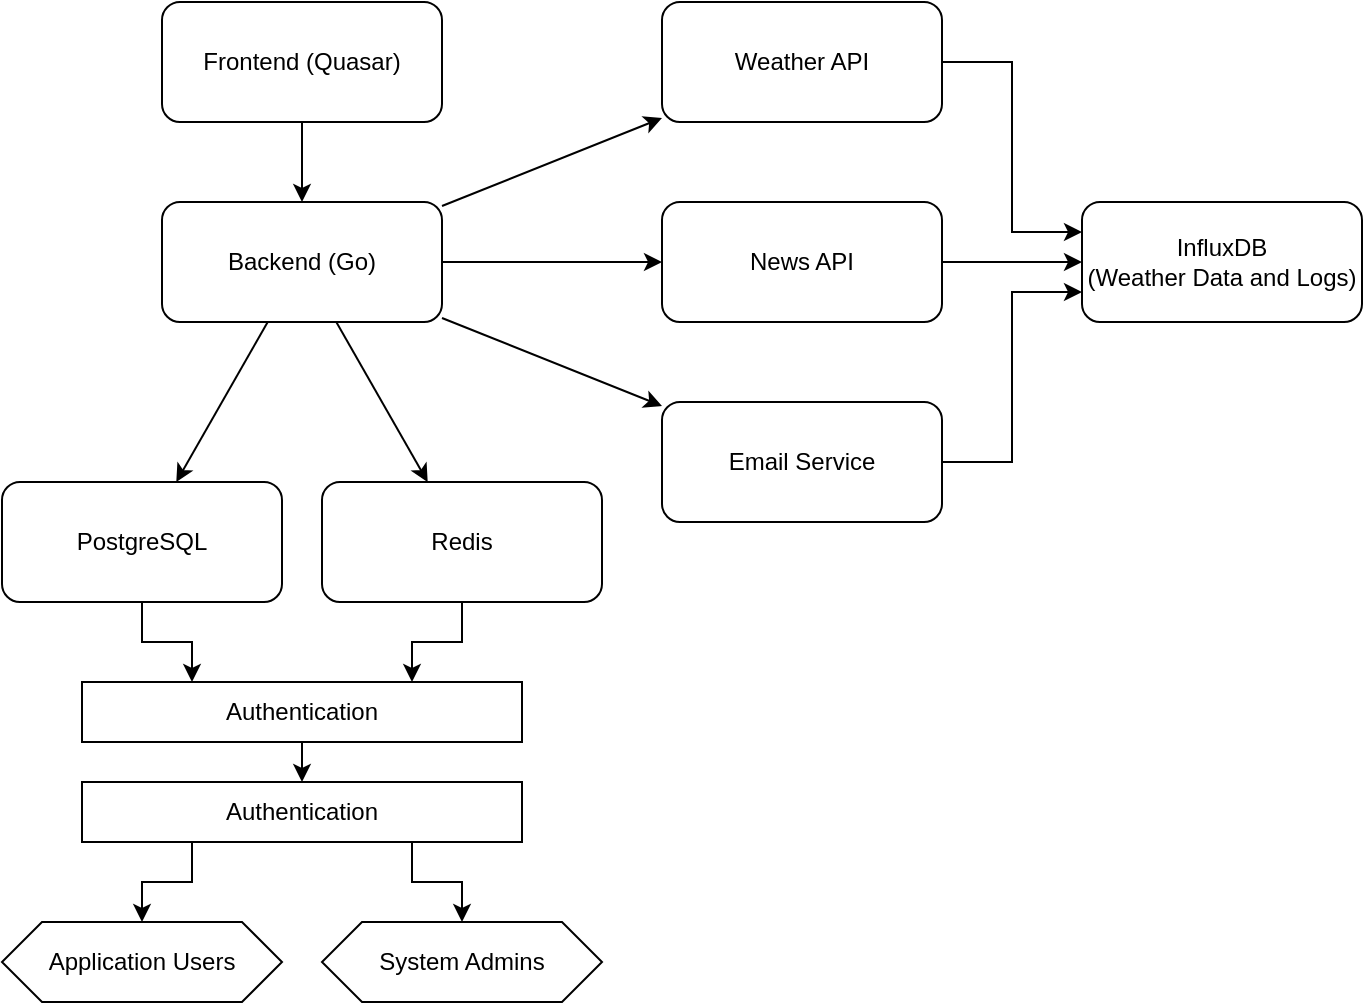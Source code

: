 <mxfile version="20.8.10" type="device"><diagram name="Architecture Diagram" id="8VjuTcYlFBocSI2fhja5"><mxGraphModel dx="453" dy="678" grid="1" gridSize="10" guides="1" tooltips="1" connect="1" arrows="1" fold="1" page="1" pageScale="1" pageWidth="827" pageHeight="1169" math="0" shadow="0"><root><mxCell id="0"/><mxCell id="1" parent="0"/><mxCell id="R90wenoYpOl9yUq2wvP9-2" value="Frontend (Quasar)" style="rounded=1;whiteSpace=wrap;html=1;" parent="1" vertex="1"><mxGeometry x="200" y="40" width="140" height="60" as="geometry"/></mxCell><mxCell id="R90wenoYpOl9yUq2wvP9-3" value="Backend (Go)" style="rounded=1;whiteSpace=wrap;html=1;" parent="1" vertex="1"><mxGeometry x="200" y="140" width="140" height="60" as="geometry"/></mxCell><mxCell id="MNtUom8S-0XrOwWx2jEr-8" style="edgeStyle=orthogonalEdgeStyle;rounded=0;orthogonalLoop=1;jettySize=auto;html=1;exitX=0.5;exitY=1;exitDx=0;exitDy=0;entryX=0.25;entryY=0;entryDx=0;entryDy=0;" edge="1" parent="1" source="R90wenoYpOl9yUq2wvP9-4" target="MNtUom8S-0XrOwWx2jEr-7"><mxGeometry relative="1" as="geometry"/></mxCell><mxCell id="R90wenoYpOl9yUq2wvP9-4" value="PostgreSQL" style="rounded=1;whiteSpace=wrap;html=1;" parent="1" vertex="1"><mxGeometry x="120" y="280" width="140" height="60" as="geometry"/></mxCell><mxCell id="MNtUom8S-0XrOwWx2jEr-9" style="edgeStyle=orthogonalEdgeStyle;rounded=0;orthogonalLoop=1;jettySize=auto;html=1;exitX=0.5;exitY=1;exitDx=0;exitDy=0;entryX=0.75;entryY=0;entryDx=0;entryDy=0;" edge="1" parent="1" source="R90wenoYpOl9yUq2wvP9-5" target="MNtUom8S-0XrOwWx2jEr-7"><mxGeometry relative="1" as="geometry"/></mxCell><mxCell id="R90wenoYpOl9yUq2wvP9-5" value="Redis" style="rounded=1;whiteSpace=wrap;html=1;" parent="1" vertex="1"><mxGeometry x="280" y="280" width="140" height="60" as="geometry"/></mxCell><mxCell id="MNtUom8S-0XrOwWx2jEr-17" style="edgeStyle=orthogonalEdgeStyle;rounded=0;orthogonalLoop=1;jettySize=auto;html=1;exitX=1;exitY=0.5;exitDx=0;exitDy=0;entryX=0;entryY=0.25;entryDx=0;entryDy=0;" edge="1" parent="1" source="R90wenoYpOl9yUq2wvP9-6" target="MNtUom8S-0XrOwWx2jEr-16"><mxGeometry relative="1" as="geometry"/></mxCell><mxCell id="R90wenoYpOl9yUq2wvP9-6" value="Weather API" style="rounded=1;whiteSpace=wrap;html=1;" parent="1" vertex="1"><mxGeometry x="450" y="40" width="140" height="60" as="geometry"/></mxCell><mxCell id="MNtUom8S-0XrOwWx2jEr-18" style="edgeStyle=orthogonalEdgeStyle;rounded=0;orthogonalLoop=1;jettySize=auto;html=1;exitX=1;exitY=0.5;exitDx=0;exitDy=0;entryX=0;entryY=0.5;entryDx=0;entryDy=0;" edge="1" parent="1" source="R90wenoYpOl9yUq2wvP9-7" target="MNtUom8S-0XrOwWx2jEr-16"><mxGeometry relative="1" as="geometry"/></mxCell><mxCell id="R90wenoYpOl9yUq2wvP9-7" value="News API" style="rounded=1;whiteSpace=wrap;html=1;" parent="1" vertex="1"><mxGeometry x="450" y="140" width="140" height="60" as="geometry"/></mxCell><mxCell id="MNtUom8S-0XrOwWx2jEr-19" style="edgeStyle=orthogonalEdgeStyle;rounded=0;orthogonalLoop=1;jettySize=auto;html=1;exitX=1;exitY=0.5;exitDx=0;exitDy=0;entryX=0;entryY=0.75;entryDx=0;entryDy=0;" edge="1" parent="1" source="R90wenoYpOl9yUq2wvP9-8" target="MNtUom8S-0XrOwWx2jEr-16"><mxGeometry relative="1" as="geometry"/></mxCell><mxCell id="R90wenoYpOl9yUq2wvP9-8" value="Email Service" style="rounded=1;whiteSpace=wrap;html=1;" parent="1" vertex="1"><mxGeometry x="450" y="240" width="140" height="60" as="geometry"/></mxCell><mxCell id="R90wenoYpOl9yUq2wvP9-10" parent="1" source="R90wenoYpOl9yUq2wvP9-2" target="R90wenoYpOl9yUq2wvP9-3" edge="1"><mxGeometry relative="1" as="geometry"/></mxCell><mxCell id="R90wenoYpOl9yUq2wvP9-11" parent="1" source="R90wenoYpOl9yUq2wvP9-3" target="R90wenoYpOl9yUq2wvP9-4" edge="1"><mxGeometry relative="1" as="geometry"/></mxCell><mxCell id="R90wenoYpOl9yUq2wvP9-12" parent="1" source="R90wenoYpOl9yUq2wvP9-3" target="R90wenoYpOl9yUq2wvP9-5" edge="1"><mxGeometry relative="1" as="geometry"/></mxCell><mxCell id="R90wenoYpOl9yUq2wvP9-13" parent="1" source="R90wenoYpOl9yUq2wvP9-3" target="R90wenoYpOl9yUq2wvP9-6" edge="1"><mxGeometry relative="1" as="geometry"/></mxCell><mxCell id="R90wenoYpOl9yUq2wvP9-14" parent="1" source="R90wenoYpOl9yUq2wvP9-3" target="R90wenoYpOl9yUq2wvP9-7" edge="1"><mxGeometry relative="1" as="geometry"/></mxCell><mxCell id="R90wenoYpOl9yUq2wvP9-15" parent="1" source="R90wenoYpOl9yUq2wvP9-3" target="R90wenoYpOl9yUq2wvP9-8" edge="1"><mxGeometry relative="1" as="geometry"/></mxCell><mxCell id="MNtUom8S-0XrOwWx2jEr-11" style="edgeStyle=orthogonalEdgeStyle;rounded=0;orthogonalLoop=1;jettySize=auto;html=1;exitX=0.5;exitY=1;exitDx=0;exitDy=0;entryX=0.5;entryY=0;entryDx=0;entryDy=0;" edge="1" parent="1" source="MNtUom8S-0XrOwWx2jEr-7" target="MNtUom8S-0XrOwWx2jEr-10"><mxGeometry relative="1" as="geometry"/></mxCell><mxCell id="MNtUom8S-0XrOwWx2jEr-7" value="Authentication" style="rounded=0;whiteSpace=wrap;html=1;" vertex="1" parent="1"><mxGeometry x="160" y="380" width="220" height="30" as="geometry"/></mxCell><mxCell id="MNtUom8S-0XrOwWx2jEr-14" style="edgeStyle=orthogonalEdgeStyle;rounded=0;orthogonalLoop=1;jettySize=auto;html=1;exitX=0.25;exitY=1;exitDx=0;exitDy=0;entryX=0.5;entryY=0;entryDx=0;entryDy=0;" edge="1" parent="1" source="MNtUom8S-0XrOwWx2jEr-10" target="MNtUom8S-0XrOwWx2jEr-12"><mxGeometry relative="1" as="geometry"/></mxCell><mxCell id="MNtUom8S-0XrOwWx2jEr-15" style="edgeStyle=orthogonalEdgeStyle;rounded=0;orthogonalLoop=1;jettySize=auto;html=1;exitX=0.75;exitY=1;exitDx=0;exitDy=0;entryX=0.5;entryY=0;entryDx=0;entryDy=0;" edge="1" parent="1" source="MNtUom8S-0XrOwWx2jEr-10" target="MNtUom8S-0XrOwWx2jEr-13"><mxGeometry relative="1" as="geometry"/></mxCell><mxCell id="MNtUom8S-0XrOwWx2jEr-10" value="Authentication" style="rounded=0;whiteSpace=wrap;html=1;" vertex="1" parent="1"><mxGeometry x="160" y="430" width="220" height="30" as="geometry"/></mxCell><mxCell id="MNtUom8S-0XrOwWx2jEr-12" value="Application Users" style="shape=hexagon;perimeter=hexagonPerimeter2;whiteSpace=wrap;html=1;fixedSize=1;" vertex="1" parent="1"><mxGeometry x="120" y="500" width="140" height="40" as="geometry"/></mxCell><mxCell id="MNtUom8S-0XrOwWx2jEr-13" value="System Admins" style="shape=hexagon;perimeter=hexagonPerimeter2;whiteSpace=wrap;html=1;fixedSize=1;" vertex="1" parent="1"><mxGeometry x="280" y="500" width="140" height="40" as="geometry"/></mxCell><mxCell id="MNtUom8S-0XrOwWx2jEr-16" value="InfluxDB&lt;br&gt;(Weather Data and Logs) " style="rounded=1;whiteSpace=wrap;html=1;" vertex="1" parent="1"><mxGeometry x="660" y="140" width="140" height="60" as="geometry"/></mxCell></root></mxGraphModel></diagram></mxfile>